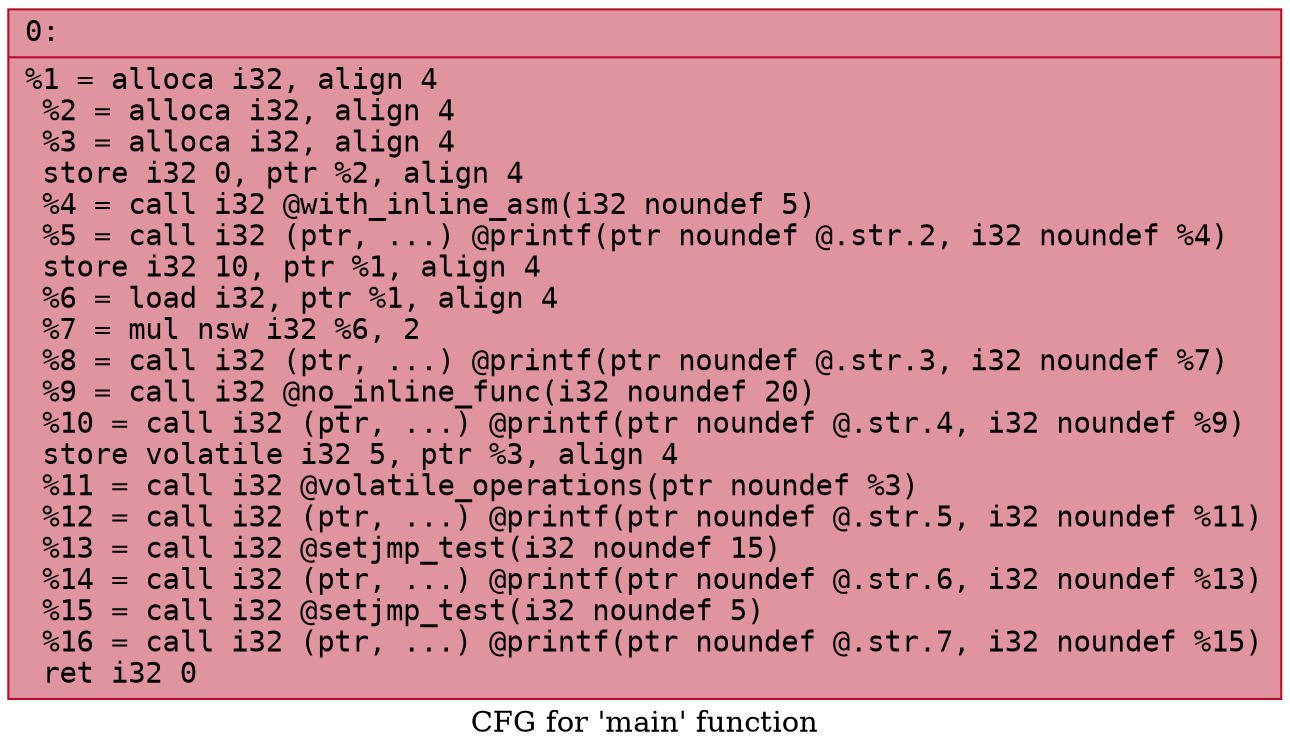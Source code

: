digraph "CFG for 'main' function" {
	label="CFG for 'main' function";

	Node0x606822d5ece0 [shape=record,color="#b70d28ff", style=filled, fillcolor="#b70d2870" fontname="Courier",label="{0:\l|  %1 = alloca i32, align 4\l  %2 = alloca i32, align 4\l  %3 = alloca i32, align 4\l  store i32 0, ptr %2, align 4\l  %4 = call i32 @with_inline_asm(i32 noundef 5)\l  %5 = call i32 (ptr, ...) @printf(ptr noundef @.str.2, i32 noundef %4)\l  store i32 10, ptr %1, align 4\l  %6 = load i32, ptr %1, align 4\l  %7 = mul nsw i32 %6, 2\l  %8 = call i32 (ptr, ...) @printf(ptr noundef @.str.3, i32 noundef %7)\l  %9 = call i32 @no_inline_func(i32 noundef 20)\l  %10 = call i32 (ptr, ...) @printf(ptr noundef @.str.4, i32 noundef %9)\l  store volatile i32 5, ptr %3, align 4\l  %11 = call i32 @volatile_operations(ptr noundef %3)\l  %12 = call i32 (ptr, ...) @printf(ptr noundef @.str.5, i32 noundef %11)\l  %13 = call i32 @setjmp_test(i32 noundef 15)\l  %14 = call i32 (ptr, ...) @printf(ptr noundef @.str.6, i32 noundef %13)\l  %15 = call i32 @setjmp_test(i32 noundef 5)\l  %16 = call i32 (ptr, ...) @printf(ptr noundef @.str.7, i32 noundef %15)\l  ret i32 0\l}"];
}

